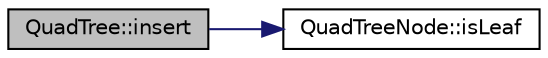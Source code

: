 digraph "QuadTree::insert"
{
  edge [fontname="Helvetica",fontsize="10",labelfontname="Helvetica",labelfontsize="10"];
  node [fontname="Helvetica",fontsize="10",shape=record];
  rankdir="LR";
  Node1 [label="QuadTree::insert",height=0.2,width=0.4,color="black", fillcolor="grey75", style="filled" fontcolor="black"];
  Node1 -> Node2 [color="midnightblue",fontsize="10",style="solid"];
  Node2 [label="QuadTreeNode::isLeaf",height=0.2,width=0.4,color="black", fillcolor="white", style="filled",URL="$class_quad_tree_node.html#a9c6c010af46e16c4c2829b867055528b",tooltip="Csomópontról eldönti hogy levél-e."];
}

